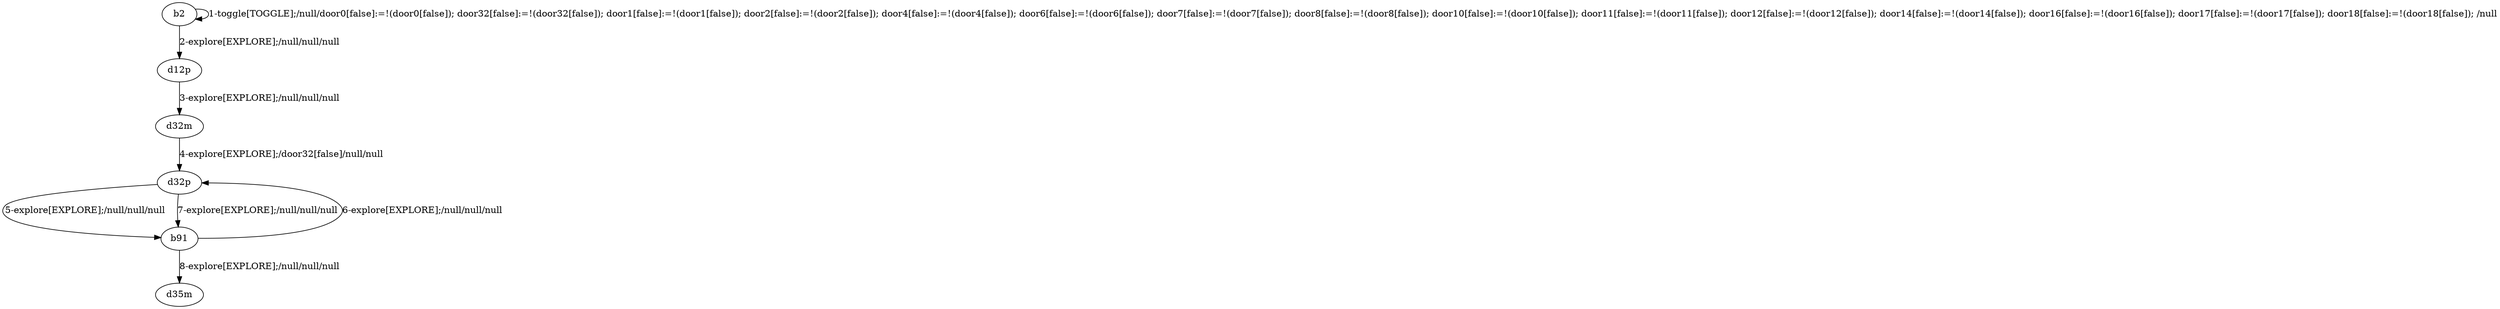 # Total number of goals covered by this test: 1
# b91 --> d32p

digraph g {
"b2" -> "b2" [label = "1-toggle[TOGGLE];/null/door0[false]:=!(door0[false]); door32[false]:=!(door32[false]); door1[false]:=!(door1[false]); door2[false]:=!(door2[false]); door4[false]:=!(door4[false]); door6[false]:=!(door6[false]); door7[false]:=!(door7[false]); door8[false]:=!(door8[false]); door10[false]:=!(door10[false]); door11[false]:=!(door11[false]); door12[false]:=!(door12[false]); door14[false]:=!(door14[false]); door16[false]:=!(door16[false]); door17[false]:=!(door17[false]); door18[false]:=!(door18[false]); /null"];
"b2" -> "d12p" [label = "2-explore[EXPLORE];/null/null/null"];
"d12p" -> "d32m" [label = "3-explore[EXPLORE];/null/null/null"];
"d32m" -> "d32p" [label = "4-explore[EXPLORE];/door32[false]/null/null"];
"d32p" -> "b91" [label = "5-explore[EXPLORE];/null/null/null"];
"b91" -> "d32p" [label = "6-explore[EXPLORE];/null/null/null"];
"d32p" -> "b91" [label = "7-explore[EXPLORE];/null/null/null"];
"b91" -> "d35m" [label = "8-explore[EXPLORE];/null/null/null"];
}